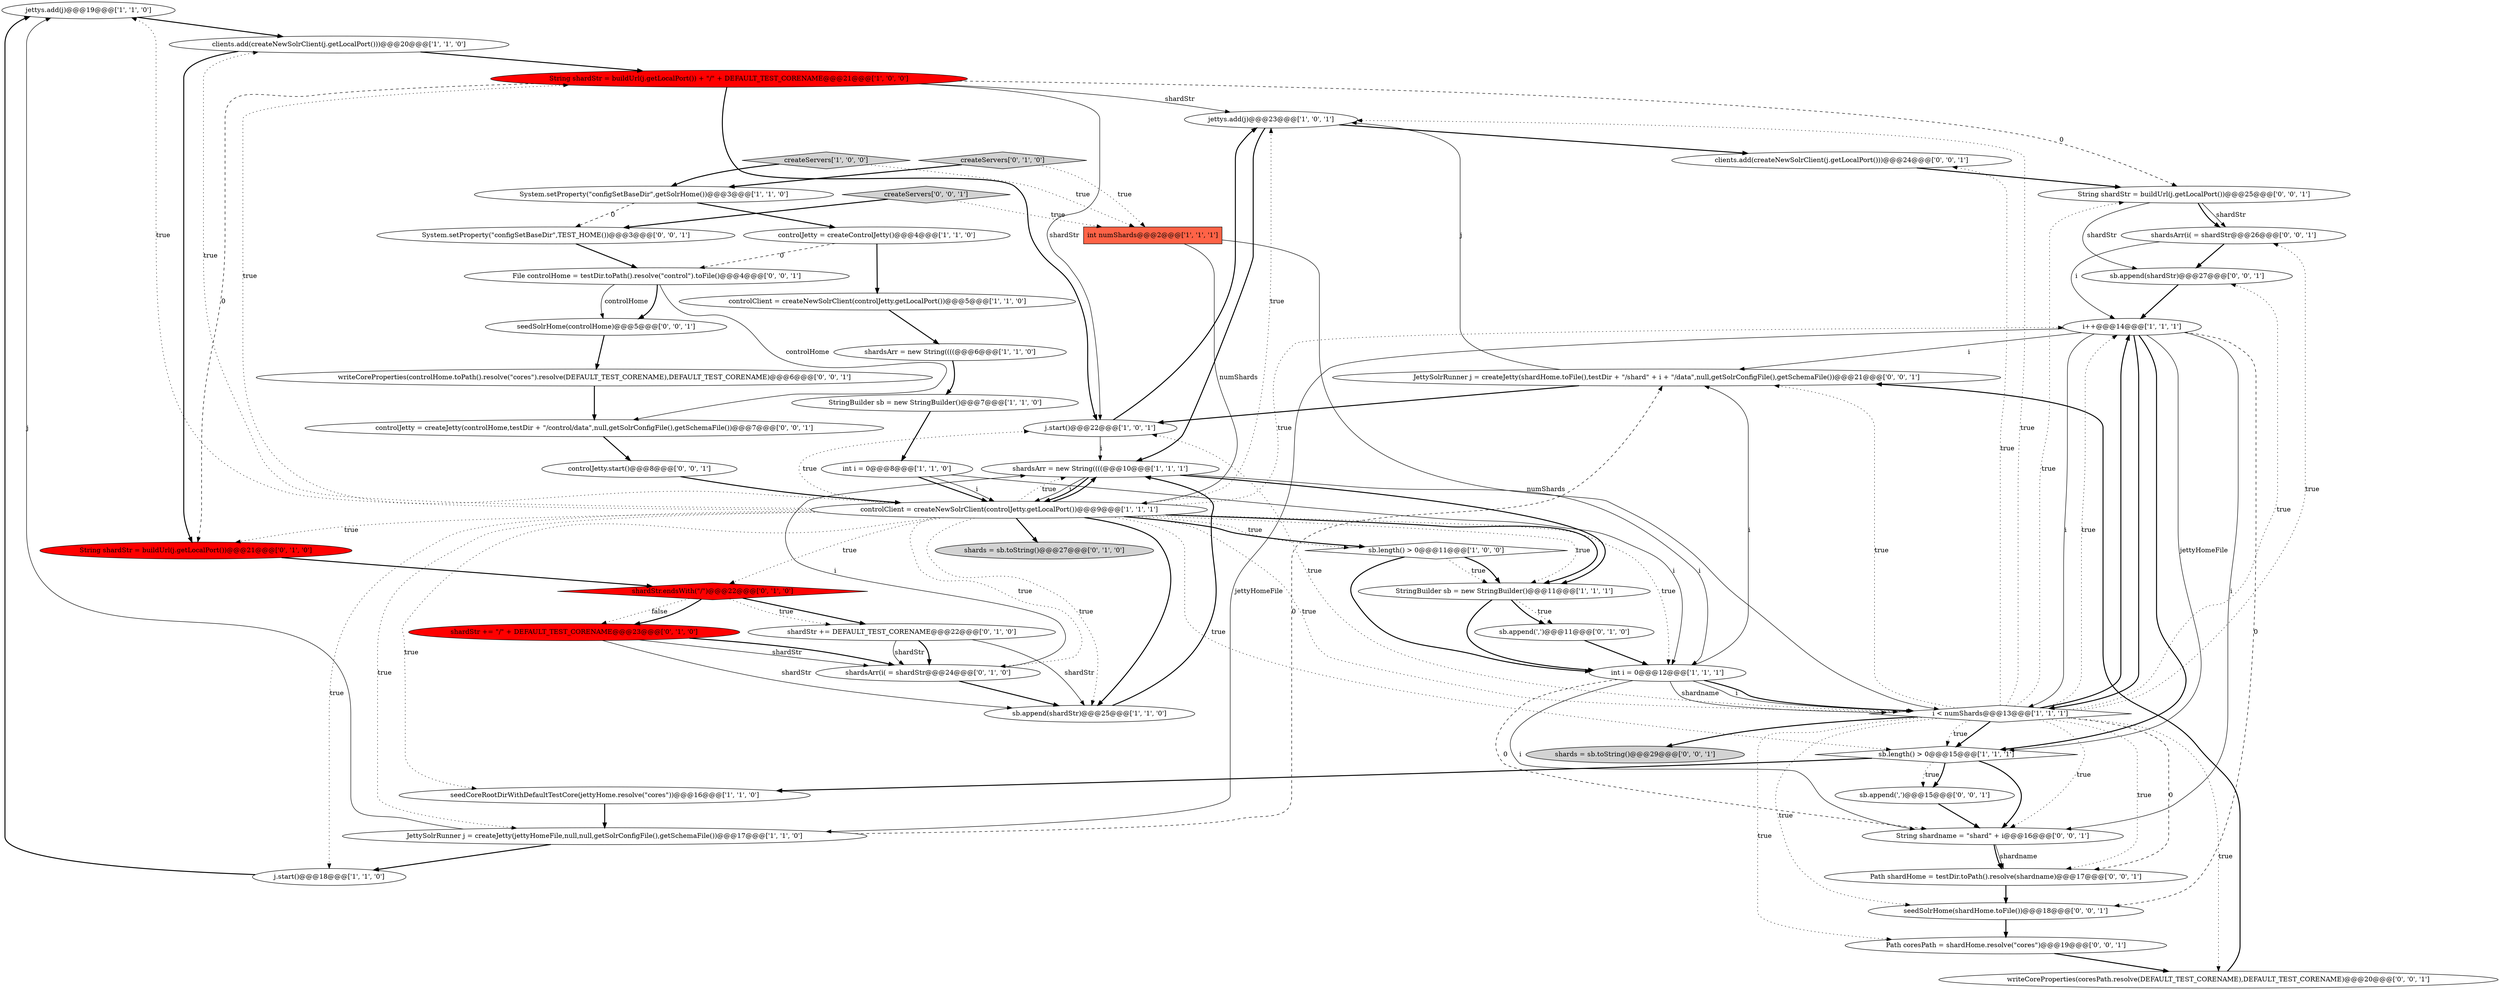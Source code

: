 digraph {
19 [style = filled, label = "jettys.add(j)@@@19@@@['1', '1', '0']", fillcolor = white, shape = ellipse image = "AAA0AAABBB1BBB"];
36 [style = filled, label = "controlJetty.start()@@@8@@@['0', '0', '1']", fillcolor = white, shape = ellipse image = "AAA0AAABBB3BBB"];
16 [style = filled, label = "controlClient = createNewSolrClient(controlJetty.getLocalPort())@@@9@@@['1', '1', '1']", fillcolor = white, shape = ellipse image = "AAA0AAABBB1BBB"];
21 [style = filled, label = "seedCoreRootDirWithDefaultTestCore(jettyHome.resolve(\"cores\"))@@@16@@@['1', '1', '0']", fillcolor = white, shape = ellipse image = "AAA0AAABBB1BBB"];
39 [style = filled, label = "shardsArr(i( = shardStr@@@26@@@['0', '0', '1']", fillcolor = white, shape = ellipse image = "AAA0AAABBB3BBB"];
0 [style = filled, label = "shardsArr = new String((((@@@6@@@['1', '1', '0']", fillcolor = white, shape = ellipse image = "AAA0AAABBB1BBB"];
38 [style = filled, label = "writeCoreProperties(controlHome.toPath().resolve(\"cores\").resolve(DEFAULT_TEST_CORENAME),DEFAULT_TEST_CORENAME)@@@6@@@['0', '0', '1']", fillcolor = white, shape = ellipse image = "AAA0AAABBB3BBB"];
26 [style = filled, label = "shards = sb.toString()@@@27@@@['0', '1', '0']", fillcolor = lightgray, shape = ellipse image = "AAA0AAABBB2BBB"];
42 [style = filled, label = "seedSolrHome(controlHome)@@@5@@@['0', '0', '1']", fillcolor = white, shape = ellipse image = "AAA0AAABBB3BBB"];
51 [style = filled, label = "sb.append(shardStr)@@@27@@@['0', '0', '1']", fillcolor = white, shape = ellipse image = "AAA0AAABBB3BBB"];
48 [style = filled, label = "createServers['0', '0', '1']", fillcolor = lightgray, shape = diamond image = "AAA0AAABBB3BBB"];
3 [style = filled, label = "sb.length() > 0@@@11@@@['1', '0', '0']", fillcolor = white, shape = diamond image = "AAA0AAABBB1BBB"];
45 [style = filled, label = "JettySolrRunner j = createJetty(shardHome.toFile(),testDir + \"/shard\" + i + \"/data\",null,getSolrConfigFile(),getSchemaFile())@@@21@@@['0', '0', '1']", fillcolor = white, shape = ellipse image = "AAA0AAABBB3BBB"];
20 [style = filled, label = "String shardStr = buildUrl(j.getLocalPort()) + \"/\" + DEFAULT_TEST_CORENAME@@@21@@@['1', '0', '0']", fillcolor = red, shape = ellipse image = "AAA1AAABBB1BBB"];
1 [style = filled, label = "sb.append(shardStr)@@@25@@@['1', '1', '0']", fillcolor = white, shape = ellipse image = "AAA0AAABBB1BBB"];
33 [style = filled, label = "clients.add(createNewSolrClient(j.getLocalPort()))@@@24@@@['0', '0', '1']", fillcolor = white, shape = ellipse image = "AAA0AAABBB3BBB"];
12 [style = filled, label = "int numShards@@@2@@@['1', '1', '1']", fillcolor = tomato, shape = box image = "AAA0AAABBB1BBB"];
23 [style = filled, label = "clients.add(createNewSolrClient(j.getLocalPort()))@@@20@@@['1', '1', '0']", fillcolor = white, shape = ellipse image = "AAA0AAABBB1BBB"];
10 [style = filled, label = "i < numShards@@@13@@@['1', '1', '1']", fillcolor = white, shape = diamond image = "AAA0AAABBB1BBB"];
44 [style = filled, label = "File controlHome = testDir.toPath().resolve(\"control\").toFile()@@@4@@@['0', '0', '1']", fillcolor = white, shape = ellipse image = "AAA0AAABBB3BBB"];
2 [style = filled, label = "controlJetty = createControlJetty()@@@4@@@['1', '1', '0']", fillcolor = white, shape = ellipse image = "AAA0AAABBB1BBB"];
4 [style = filled, label = "int i = 0@@@8@@@['1', '1', '0']", fillcolor = white, shape = ellipse image = "AAA0AAABBB1BBB"];
17 [style = filled, label = "System.setProperty(\"configSetBaseDir\",getSolrHome())@@@3@@@['1', '1', '0']", fillcolor = white, shape = ellipse image = "AAA0AAABBB1BBB"];
34 [style = filled, label = "String shardname = \"shard\" + i@@@16@@@['0', '0', '1']", fillcolor = white, shape = ellipse image = "AAA0AAABBB3BBB"];
50 [style = filled, label = "seedSolrHome(shardHome.toFile())@@@18@@@['0', '0', '1']", fillcolor = white, shape = ellipse image = "AAA0AAABBB3BBB"];
29 [style = filled, label = "shardsArr(i( = shardStr@@@24@@@['0', '1', '0']", fillcolor = white, shape = ellipse image = "AAA0AAABBB2BBB"];
13 [style = filled, label = "jettys.add(j)@@@23@@@['1', '0', '1']", fillcolor = white, shape = ellipse image = "AAA0AAABBB1BBB"];
35 [style = filled, label = "System.setProperty(\"configSetBaseDir\",TEST_HOME())@@@3@@@['0', '0', '1']", fillcolor = white, shape = ellipse image = "AAA0AAABBB3BBB"];
32 [style = filled, label = "shardStr.endsWith(\"/\")@@@22@@@['0', '1', '0']", fillcolor = red, shape = diamond image = "AAA1AAABBB2BBB"];
43 [style = filled, label = "controlJetty = createJetty(controlHome,testDir + \"/control/data\",null,getSolrConfigFile(),getSchemaFile())@@@7@@@['0', '0', '1']", fillcolor = white, shape = ellipse image = "AAA0AAABBB3BBB"];
15 [style = filled, label = "StringBuilder sb = new StringBuilder()@@@11@@@['1', '1', '1']", fillcolor = white, shape = ellipse image = "AAA0AAABBB1BBB"];
24 [style = filled, label = "JettySolrRunner j = createJetty(jettyHomeFile,null,null,getSolrConfigFile(),getSchemaFile())@@@17@@@['1', '1', '0']", fillcolor = white, shape = ellipse image = "AAA0AAABBB1BBB"];
49 [style = filled, label = "writeCoreProperties(coresPath.resolve(DEFAULT_TEST_CORENAME),DEFAULT_TEST_CORENAME)@@@20@@@['0', '0', '1']", fillcolor = white, shape = ellipse image = "AAA0AAABBB3BBB"];
28 [style = filled, label = "shardStr += \"/\" + DEFAULT_TEST_CORENAME@@@23@@@['0', '1', '0']", fillcolor = red, shape = ellipse image = "AAA1AAABBB2BBB"];
31 [style = filled, label = "shardStr += DEFAULT_TEST_CORENAME@@@22@@@['0', '1', '0']", fillcolor = white, shape = ellipse image = "AAA0AAABBB2BBB"];
14 [style = filled, label = "controlClient = createNewSolrClient(controlJetty.getLocalPort())@@@5@@@['1', '1', '0']", fillcolor = white, shape = ellipse image = "AAA0AAABBB1BBB"];
27 [style = filled, label = "sb.append(',')@@@11@@@['0', '1', '0']", fillcolor = white, shape = ellipse image = "AAA0AAABBB2BBB"];
9 [style = filled, label = "shardsArr = new String((((@@@10@@@['1', '1', '1']", fillcolor = white, shape = ellipse image = "AAA0AAABBB1BBB"];
11 [style = filled, label = "int i = 0@@@12@@@['1', '1', '1']", fillcolor = white, shape = ellipse image = "AAA0AAABBB1BBB"];
47 [style = filled, label = "Path coresPath = shardHome.resolve(\"cores\")@@@19@@@['0', '0', '1']", fillcolor = white, shape = ellipse image = "AAA0AAABBB3BBB"];
7 [style = filled, label = "sb.length() > 0@@@15@@@['1', '1', '1']", fillcolor = white, shape = diamond image = "AAA0AAABBB1BBB"];
41 [style = filled, label = "String shardStr = buildUrl(j.getLocalPort())@@@25@@@['0', '0', '1']", fillcolor = white, shape = ellipse image = "AAA0AAABBB3BBB"];
46 [style = filled, label = "shards = sb.toString()@@@29@@@['0', '0', '1']", fillcolor = lightgray, shape = ellipse image = "AAA0AAABBB3BBB"];
37 [style = filled, label = "Path shardHome = testDir.toPath().resolve(shardname)@@@17@@@['0', '0', '1']", fillcolor = white, shape = ellipse image = "AAA0AAABBB3BBB"];
18 [style = filled, label = "i++@@@14@@@['1', '1', '1']", fillcolor = white, shape = ellipse image = "AAA0AAABBB1BBB"];
6 [style = filled, label = "createServers['1', '0', '0']", fillcolor = lightgray, shape = diamond image = "AAA0AAABBB1BBB"];
5 [style = filled, label = "StringBuilder sb = new StringBuilder()@@@7@@@['1', '1', '0']", fillcolor = white, shape = ellipse image = "AAA0AAABBB1BBB"];
8 [style = filled, label = "j.start()@@@22@@@['1', '0', '1']", fillcolor = white, shape = ellipse image = "AAA0AAABBB1BBB"];
40 [style = filled, label = "sb.append(',')@@@15@@@['0', '0', '1']", fillcolor = white, shape = ellipse image = "AAA0AAABBB3BBB"];
25 [style = filled, label = "String shardStr = buildUrl(j.getLocalPort())@@@21@@@['0', '1', '0']", fillcolor = red, shape = ellipse image = "AAA1AAABBB2BBB"];
22 [style = filled, label = "j.start()@@@18@@@['1', '1', '0']", fillcolor = white, shape = ellipse image = "AAA0AAABBB1BBB"];
30 [style = filled, label = "createServers['0', '1', '0']", fillcolor = lightgray, shape = diamond image = "AAA0AAABBB2BBB"];
10->8 [style = dotted, label="true"];
10->49 [style = dotted, label="true"];
16->9 [style = dotted, label="true"];
16->13 [style = dotted, label="true"];
48->12 [style = dotted, label="true"];
18->10 [style = solid, label="i"];
41->39 [style = solid, label="shardStr"];
10->34 [style = dotted, label="true"];
17->35 [style = dashed, label="0"];
29->9 [style = solid, label="i"];
16->20 [style = dotted, label="true"];
21->24 [style = bold, label=""];
48->35 [style = bold, label=""];
11->34 [style = solid, label="i"];
16->10 [style = dotted, label="true"];
9->16 [style = bold, label=""];
47->49 [style = bold, label=""];
20->13 [style = solid, label="shardStr"];
16->7 [style = dotted, label="true"];
10->50 [style = dotted, label="true"];
15->11 [style = bold, label=""];
10->47 [style = dotted, label="true"];
39->51 [style = bold, label=""];
20->25 [style = dashed, label="0"];
39->18 [style = solid, label="i"];
2->14 [style = bold, label=""];
16->32 [style = dotted, label="true"];
29->1 [style = bold, label=""];
16->9 [style = bold, label=""];
4->16 [style = bold, label=""];
11->10 [style = solid, label="shardname"];
10->18 [style = dotted, label="true"];
16->3 [style = bold, label=""];
23->25 [style = bold, label=""];
35->44 [style = bold, label=""];
45->13 [style = solid, label="j"];
7->40 [style = dotted, label="true"];
3->11 [style = bold, label=""];
16->26 [style = bold, label=""];
30->12 [style = dotted, label="true"];
10->39 [style = dotted, label="true"];
31->29 [style = bold, label=""];
33->41 [style = bold, label=""];
9->16 [style = solid, label="i"];
40->34 [style = bold, label=""];
10->7 [style = bold, label=""];
15->27 [style = dotted, label="true"];
20->8 [style = bold, label=""];
28->29 [style = solid, label="shardStr"];
44->43 [style = solid, label="controlHome"];
24->45 [style = dashed, label="0"];
17->2 [style = bold, label=""];
27->11 [style = bold, label=""];
16->1 [style = dotted, label="true"];
20->41 [style = dashed, label="0"];
51->18 [style = bold, label=""];
36->16 [style = bold, label=""];
16->21 [style = dotted, label="true"];
6->12 [style = dotted, label="true"];
18->7 [style = bold, label=""];
16->25 [style = dotted, label="true"];
16->11 [style = dotted, label="true"];
32->31 [style = bold, label=""];
28->1 [style = solid, label="shardStr"];
42->38 [style = bold, label=""];
32->31 [style = dotted, label="true"];
16->24 [style = dotted, label="true"];
16->18 [style = dotted, label="true"];
6->17 [style = bold, label=""];
11->10 [style = solid, label="i"];
10->18 [style = bold, label=""];
28->29 [style = bold, label=""];
18->24 [style = solid, label="jettyHomeFile"];
44->42 [style = bold, label=""];
23->20 [style = bold, label=""];
49->45 [style = bold, label=""];
18->45 [style = solid, label="i"];
16->8 [style = dotted, label="true"];
30->17 [style = bold, label=""];
22->19 [style = bold, label=""];
31->29 [style = solid, label="shardStr"];
34->37 [style = solid, label="shardname"];
11->34 [style = dashed, label="0"];
44->42 [style = solid, label="controlHome"];
43->36 [style = bold, label=""];
10->45 [style = dotted, label="true"];
10->41 [style = dotted, label="true"];
20->8 [style = solid, label="shardStr"];
32->28 [style = dotted, label="false"];
12->10 [style = solid, label="numShards"];
1->9 [style = bold, label=""];
18->7 [style = solid, label="jettyHomeFile"];
4->16 [style = solid, label="i"];
18->10 [style = bold, label=""];
10->13 [style = dotted, label="true"];
16->1 [style = bold, label=""];
11->10 [style = bold, label=""];
45->8 [style = bold, label=""];
5->4 [style = bold, label=""];
3->15 [style = dotted, label="true"];
10->51 [style = dotted, label="true"];
13->9 [style = bold, label=""];
16->29 [style = dotted, label="true"];
10->37 [style = dotted, label="true"];
7->40 [style = bold, label=""];
38->43 [style = bold, label=""];
8->13 [style = bold, label=""];
11->45 [style = solid, label="i"];
0->5 [style = bold, label=""];
16->15 [style = dotted, label="true"];
16->19 [style = dotted, label="true"];
16->15 [style = bold, label=""];
4->11 [style = solid, label="i"];
12->16 [style = solid, label="numShards"];
10->46 [style = bold, label=""];
25->32 [style = bold, label=""];
3->15 [style = bold, label=""];
16->22 [style = dotted, label="true"];
10->33 [style = dotted, label="true"];
8->9 [style = solid, label="i"];
24->22 [style = bold, label=""];
16->23 [style = dotted, label="true"];
16->3 [style = dotted, label="true"];
18->34 [style = solid, label="i"];
31->1 [style = solid, label="shardStr"];
9->11 [style = solid, label="i"];
18->50 [style = dashed, label="0"];
7->34 [style = bold, label=""];
14->0 [style = bold, label=""];
34->37 [style = bold, label=""];
9->15 [style = bold, label=""];
50->47 [style = bold, label=""];
19->23 [style = bold, label=""];
41->51 [style = solid, label="shardStr"];
7->21 [style = bold, label=""];
10->37 [style = dashed, label="0"];
41->39 [style = bold, label=""];
13->33 [style = bold, label=""];
15->27 [style = bold, label=""];
32->28 [style = bold, label=""];
10->7 [style = dotted, label="true"];
24->19 [style = solid, label="j"];
37->50 [style = bold, label=""];
2->44 [style = dashed, label="0"];
}
